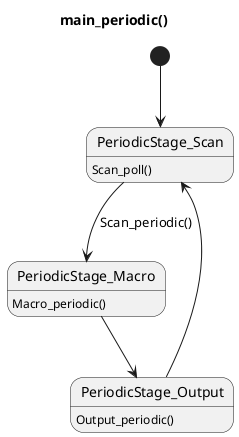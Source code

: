 '
' main_periodic.uml
'

@startuml
title main_periodic()
[*] --> PeriodicStage_Scan
PeriodicStage_Scan : Scan_poll()
PeriodicStage_Scan --> PeriodicStage_Macro : Scan_periodic()
PeriodicStage_Macro : Macro_periodic()
PeriodicStage_Macro --> PeriodicStage_Output
PeriodicStage_Output : Output_periodic()
PeriodicStage_Output --> PeriodicStage_Scan
@enduml